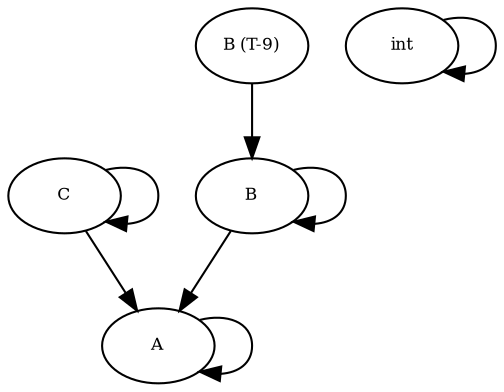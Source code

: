digraph RGL__DirectedAdjacencyGraph {
    A [
        fontsize = 8,
        label = A
    ]

    C [
        fontsize = 8,
        label = C
    ]

    B [
        fontsize = 8,
        label = B
    ]

    int [
        fontsize = 8,
        label = int
    ]

    "B (T-9)" [
        fontsize = 8,
        label = "B (T-9)"
    ]

    A -> A [
        fontsize = 8
    ]

    C -> C [
        fontsize = 8
    ]

    C -> A [
        fontsize = 8
    ]

    B -> B [
        fontsize = 8
    ]

    B -> A [
        fontsize = 8
    ]

    int -> int [
        fontsize = 8
    ]

    "B (T-9)" -> B [
        fontsize = 8
    ]
}
